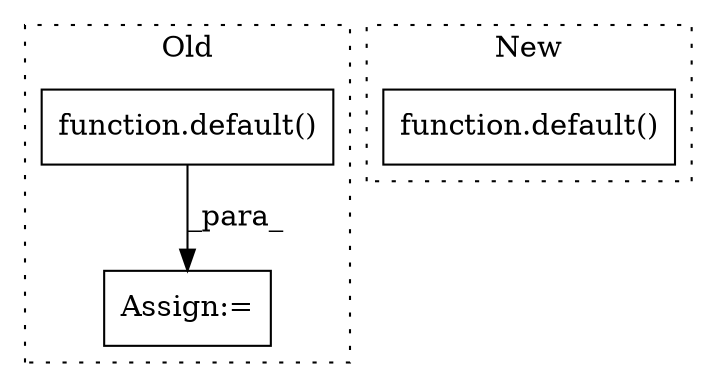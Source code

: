 digraph G {
subgraph cluster0 {
1 [label="function.default()" a="75" s="7466,7531" l="8,1" shape="box"];
3 [label="Assign:=" a="68" s="7463" l="3" shape="box"];
label = "Old";
style="dotted";
}
subgraph cluster1 {
2 [label="function.default()" a="75" s="8390,8458" l="8,1" shape="box"];
label = "New";
style="dotted";
}
1 -> 3 [label="_para_"];
}